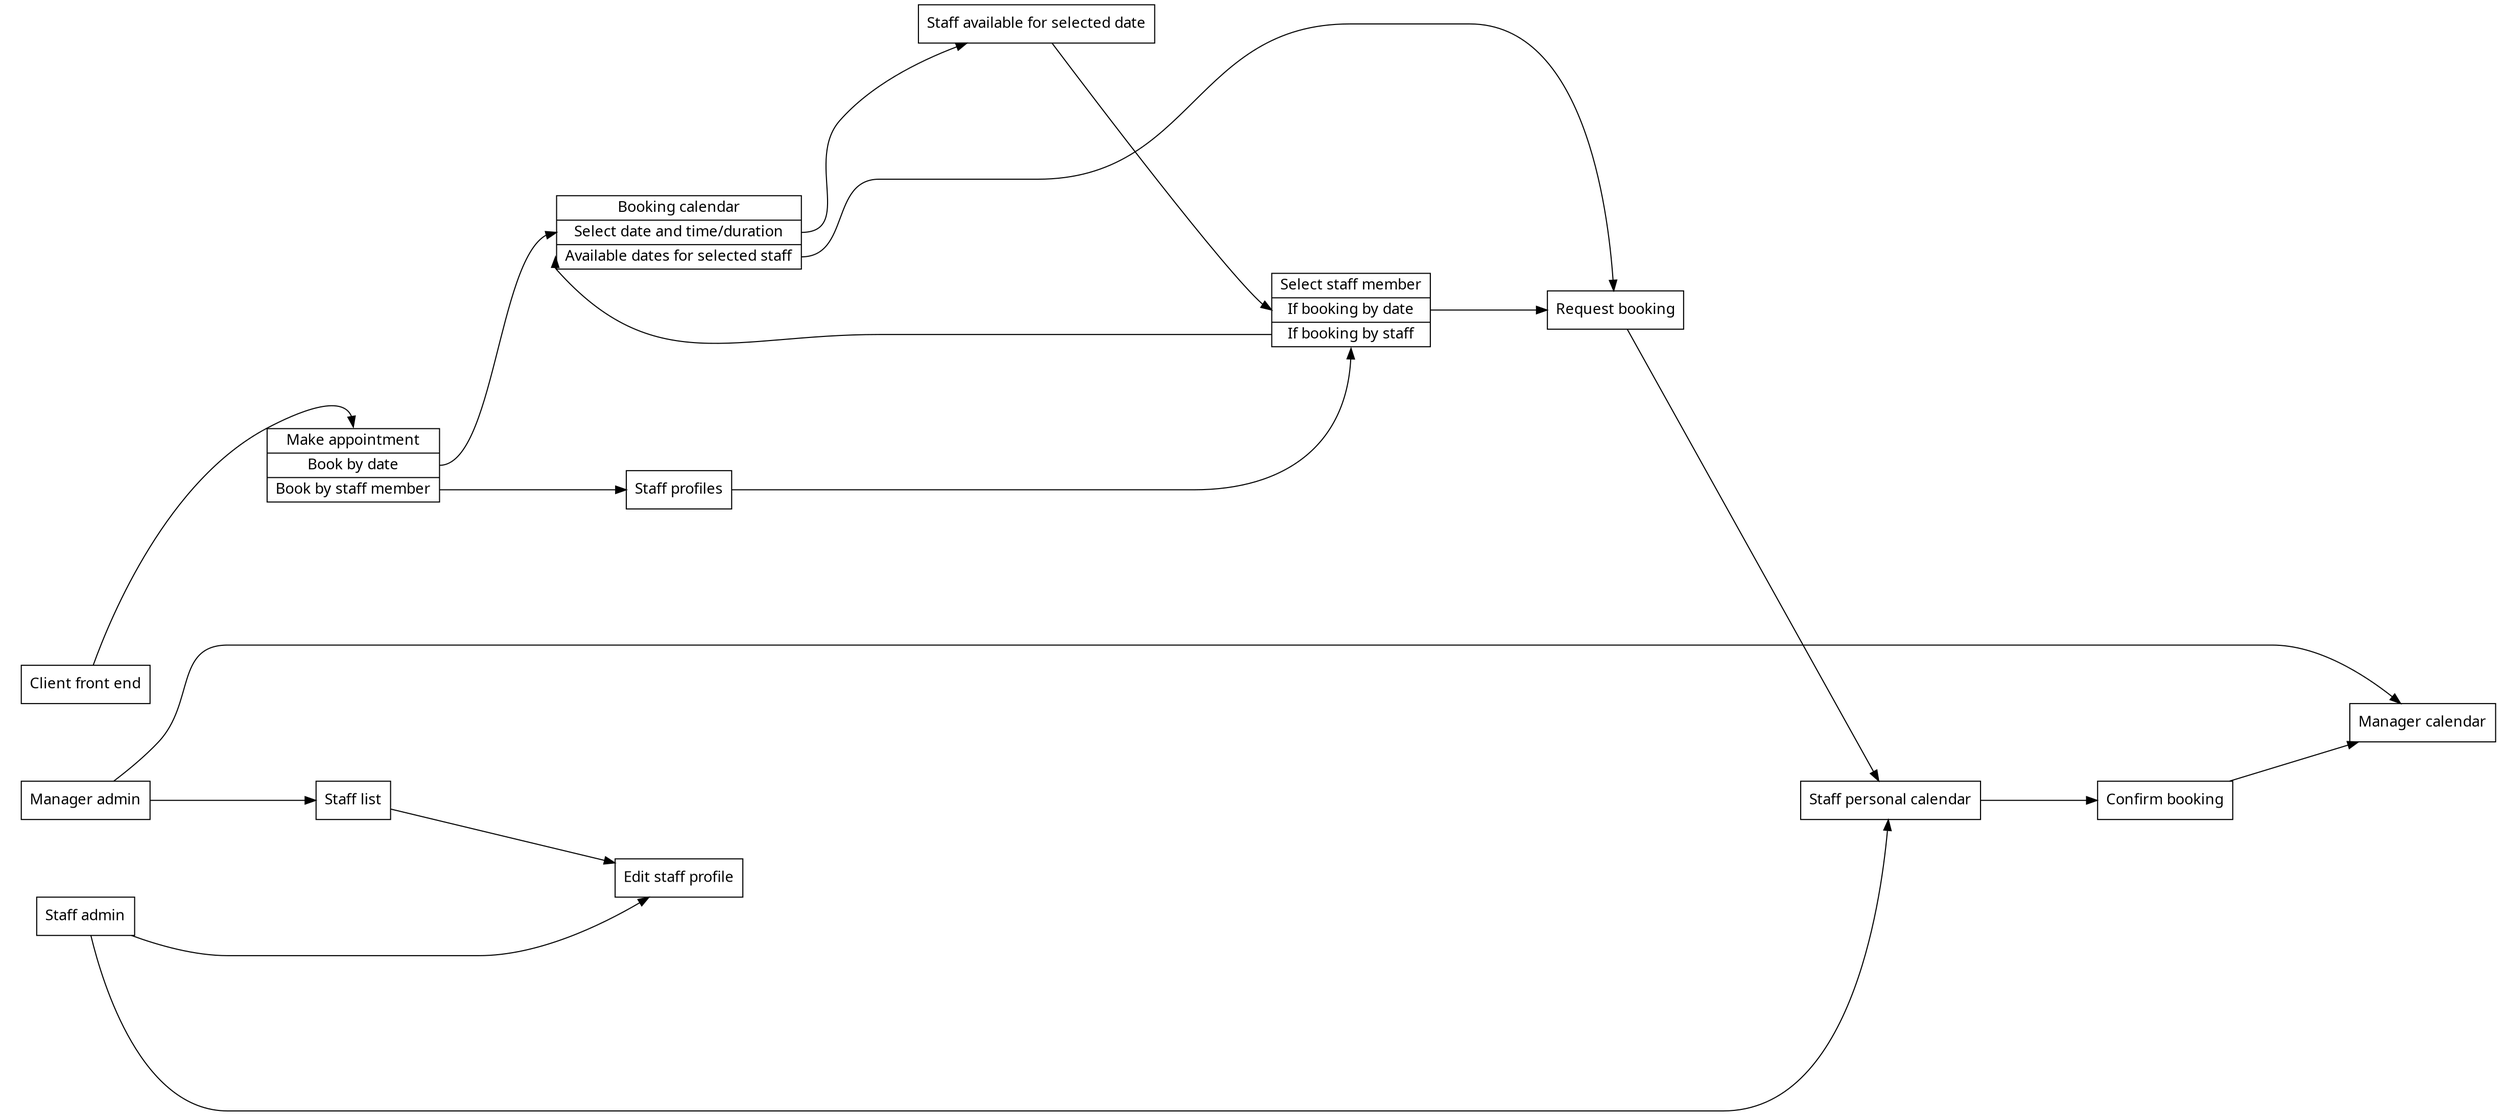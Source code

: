 digraph bookem_ia {
    graph [
        rankdir = "LR",
        nodesep= 1,
    ];

    node [shape=tab, fontname="Sans"];
    edge [minlen=3];

    // Manager role
    subgraph cluster_0 {
        style="invis"
        color="white"
        manager_admin[
            label="Manager admin"
            shape = "record"
        ];
        staff_admin[
            label="Staff admin"
            shape = "record"
        ];
        client[
            label="Client front end"
            shape = "record"
        ];
    }

    manager_calendar[
        label="Manager calendar"
        shape = "record"
    ];

    staff_list[
        label="Staff list"
        shape = "record"
    ];

    // Staff role

    staff_calendar[
        label="Staff personal calendar"
        shape = "record"
    ];

    confirm_booking[
        label="Confirm booking"
        shape = "record"
    ];

    staff_profile_edit[
        label="Edit staff profile"
        shape = "record"
    ];

    // Client role

    make_appointment[
        label="Make appointment|<f0>Book by date|<f1>Book by staff member"
        shape = "record"
    ];

    booking_calendar[
        label="Booking calendar|<f0>Select date and time/duration|<f1>Available dates for selected staff"
        shape = "record"
    ];
    
    staff_profiles[
        label="Staff profiles"
        shape = "record"
    ];

    staff_available[
        label="Staff available for selected date"
        shape = "record"
    ];

    select_staff_member[
        label="Select staff member|<f0> If booking by date|<f1>If booking by staff"
        shape = "record"
    ];

    request_booking[
        label="Request booking"
        shape = "record"
    ];


    manager_admin -> manager_calendar;
    manager_admin -> staff_list -> staff_profile_edit;

    staff_admin -> staff_calendar;
    staff_admin -> staff_profile_edit;
    
    client -> make_appointment:n;

    make_appointment:f0 -> booking_calendar:f0 -> staff_available -> select_staff_member:f0;
    make_appointment:f1 -> staff_profiles -> select_staff_member:f1:s;

    select_staff_member:f0 -> request_booking;
    select_staff_member:f1 -> booking_calendar:f1:w;
    booking_calendar:f1:e -> request_booking;

    request_booking -> staff_calendar -> confirm_booking -> manager_calendar;


}